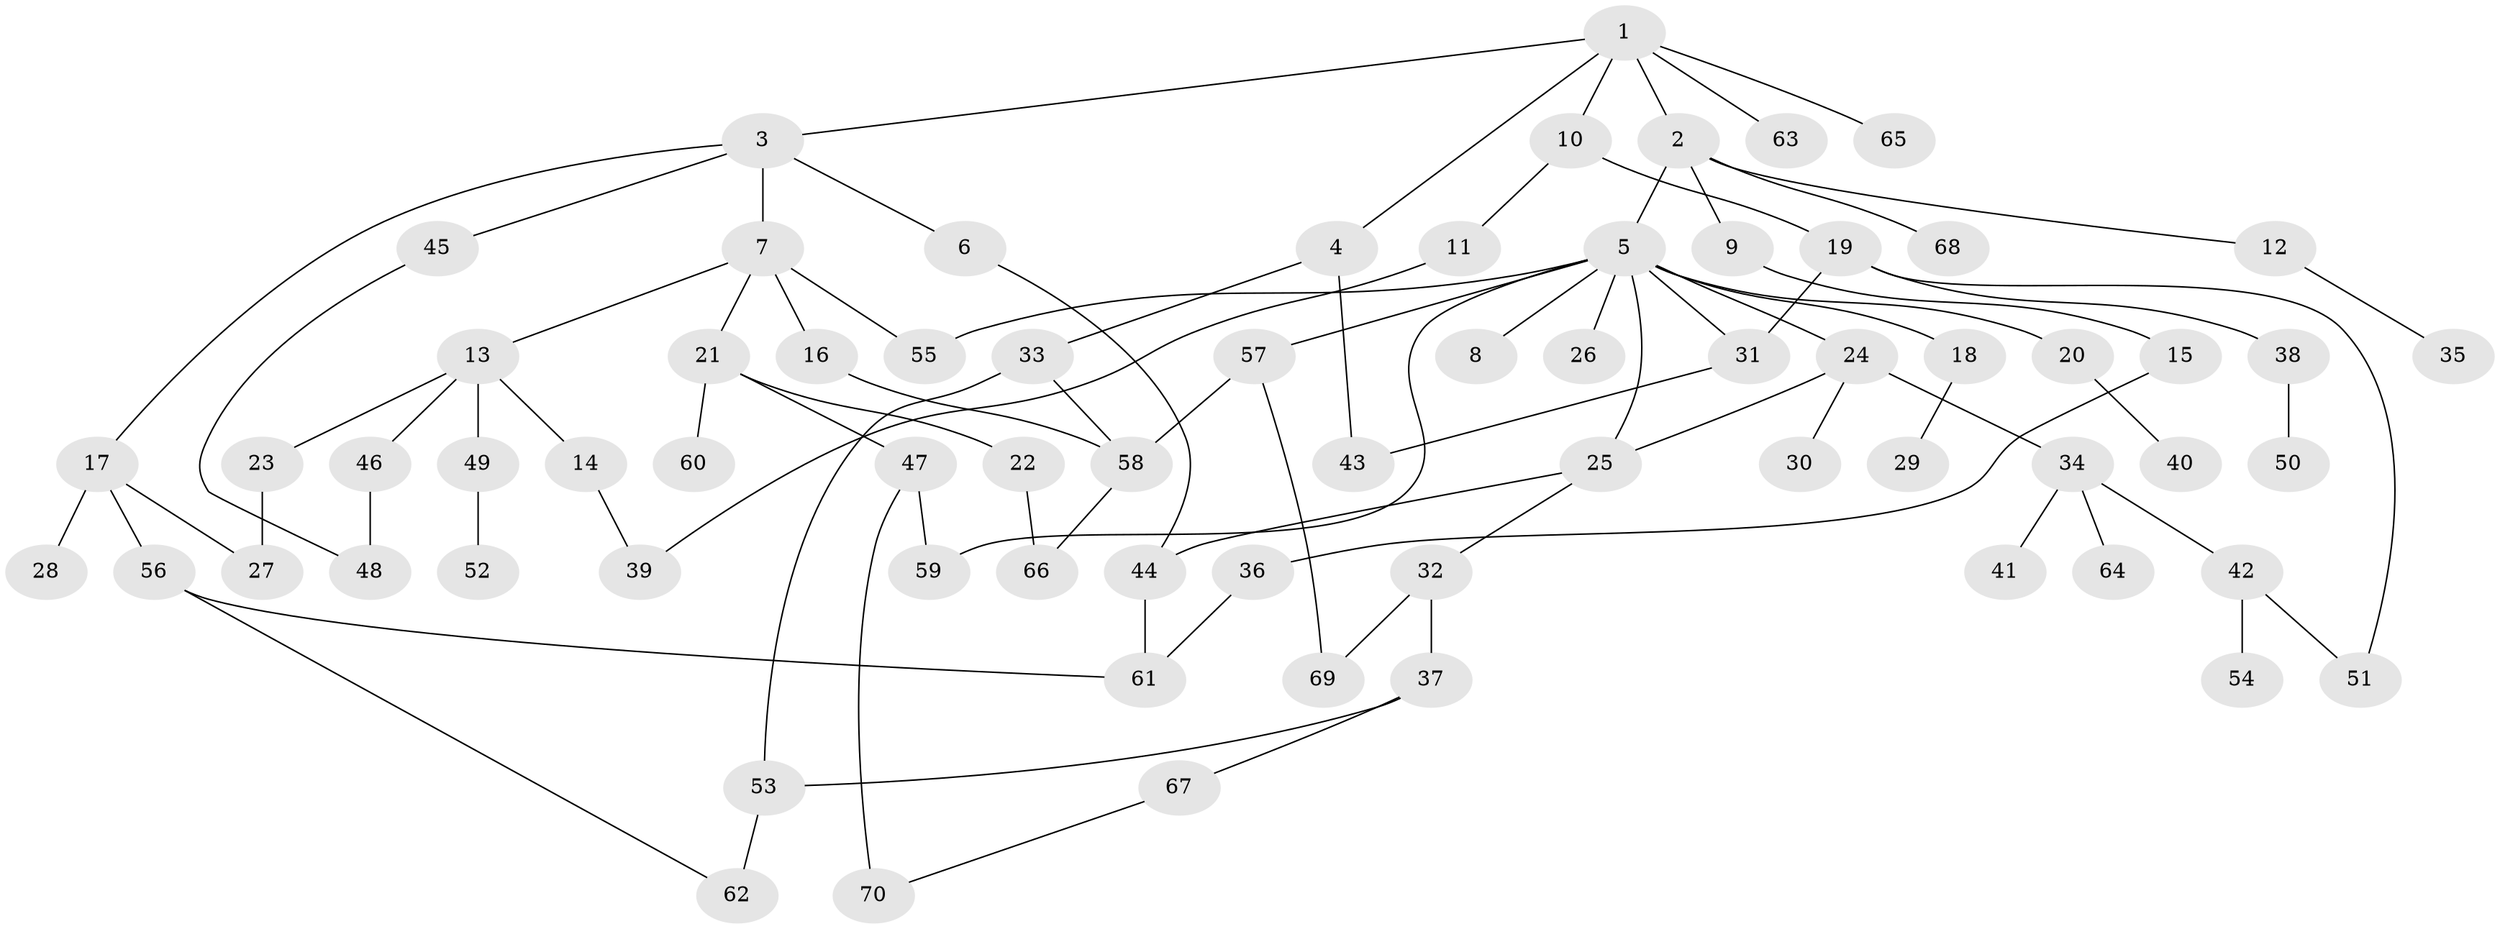 // Generated by graph-tools (version 1.1) at 2025/49/03/09/25 03:49:20]
// undirected, 70 vertices, 88 edges
graph export_dot {
graph [start="1"]
  node [color=gray90,style=filled];
  1;
  2;
  3;
  4;
  5;
  6;
  7;
  8;
  9;
  10;
  11;
  12;
  13;
  14;
  15;
  16;
  17;
  18;
  19;
  20;
  21;
  22;
  23;
  24;
  25;
  26;
  27;
  28;
  29;
  30;
  31;
  32;
  33;
  34;
  35;
  36;
  37;
  38;
  39;
  40;
  41;
  42;
  43;
  44;
  45;
  46;
  47;
  48;
  49;
  50;
  51;
  52;
  53;
  54;
  55;
  56;
  57;
  58;
  59;
  60;
  61;
  62;
  63;
  64;
  65;
  66;
  67;
  68;
  69;
  70;
  1 -- 2;
  1 -- 3;
  1 -- 4;
  1 -- 10;
  1 -- 63;
  1 -- 65;
  2 -- 5;
  2 -- 9;
  2 -- 12;
  2 -- 68;
  3 -- 6;
  3 -- 7;
  3 -- 17;
  3 -- 45;
  4 -- 33;
  4 -- 43;
  5 -- 8;
  5 -- 18;
  5 -- 20;
  5 -- 24;
  5 -- 26;
  5 -- 31;
  5 -- 57;
  5 -- 55;
  5 -- 25;
  5 -- 59;
  6 -- 44;
  7 -- 13;
  7 -- 16;
  7 -- 21;
  7 -- 55;
  9 -- 15;
  10 -- 11;
  10 -- 19;
  11 -- 39;
  12 -- 35;
  13 -- 14;
  13 -- 23;
  13 -- 46;
  13 -- 49;
  14 -- 39;
  15 -- 36;
  16 -- 58;
  17 -- 28;
  17 -- 56;
  17 -- 27;
  18 -- 29;
  19 -- 38;
  19 -- 51;
  19 -- 31;
  20 -- 40;
  21 -- 22;
  21 -- 47;
  21 -- 60;
  22 -- 66;
  23 -- 27;
  24 -- 25;
  24 -- 30;
  24 -- 34;
  25 -- 32;
  25 -- 44;
  31 -- 43;
  32 -- 37;
  32 -- 69;
  33 -- 53;
  33 -- 58;
  34 -- 41;
  34 -- 42;
  34 -- 64;
  36 -- 61;
  37 -- 67;
  37 -- 53;
  38 -- 50;
  42 -- 51;
  42 -- 54;
  44 -- 61;
  45 -- 48;
  46 -- 48;
  47 -- 59;
  47 -- 70;
  49 -- 52;
  53 -- 62;
  56 -- 62;
  56 -- 61;
  57 -- 69;
  57 -- 58;
  58 -- 66;
  67 -- 70;
}
